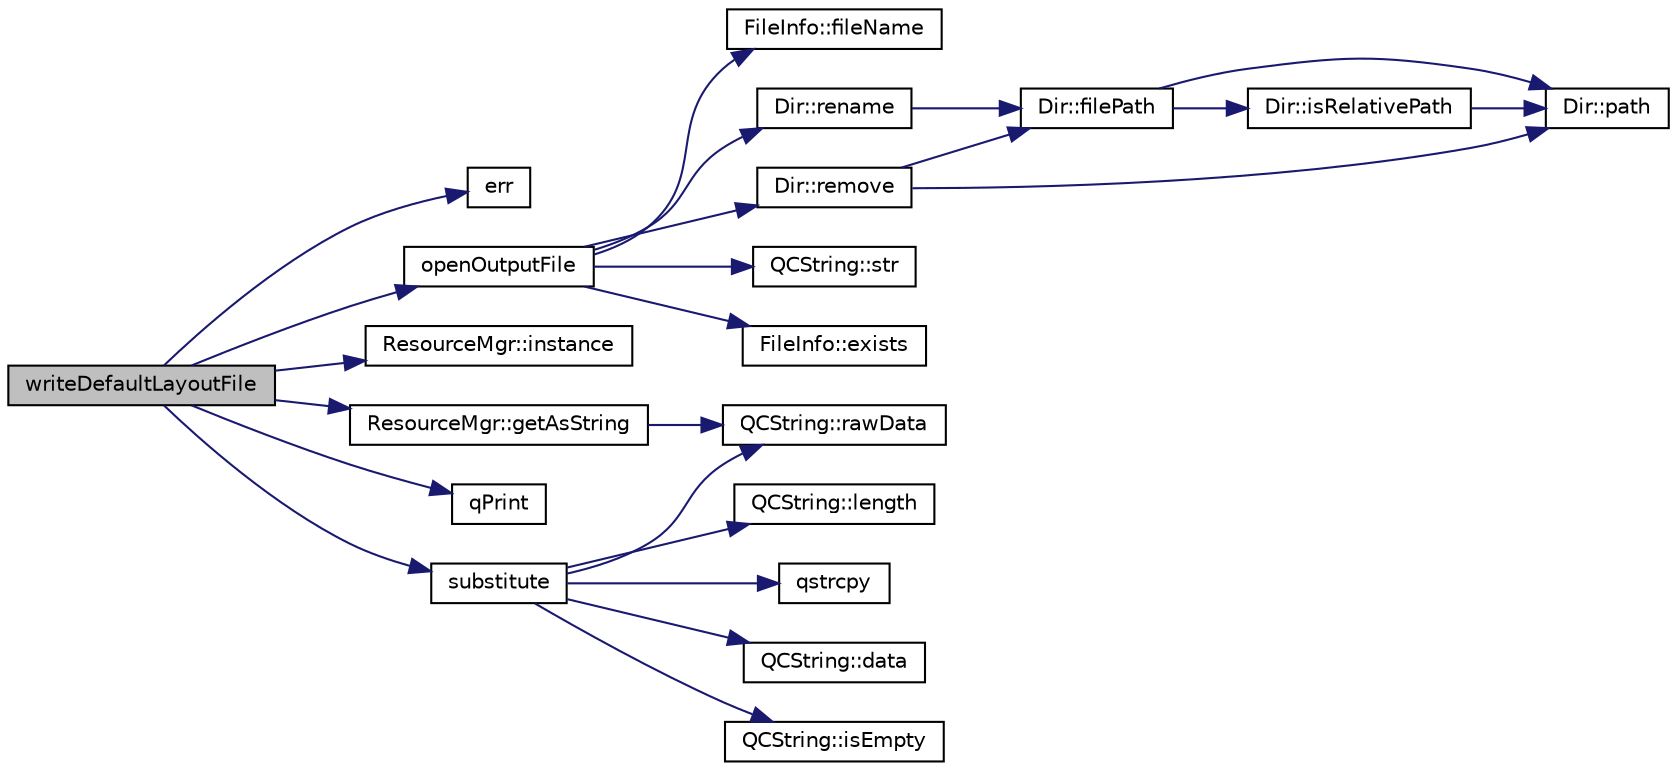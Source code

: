 digraph "writeDefaultLayoutFile"
{
 // LATEX_PDF_SIZE
  edge [fontname="Helvetica",fontsize="10",labelfontname="Helvetica",labelfontsize="10"];
  node [fontname="Helvetica",fontsize="10",shape=record];
  rankdir="LR";
  Node1 [label="writeDefaultLayoutFile",height=0.2,width=0.4,color="black", fillcolor="grey75", style="filled", fontcolor="black",tooltip=" "];
  Node1 -> Node2 [color="midnightblue",fontsize="10",style="solid",fontname="Helvetica"];
  Node2 [label="err",height=0.2,width=0.4,color="black", fillcolor="white", style="filled",URL="$message_8cpp.html#aede5746344fdce99647541101eaa7f06",tooltip=" "];
  Node1 -> Node3 [color="midnightblue",fontsize="10",style="solid",fontname="Helvetica"];
  Node3 [label="ResourceMgr::getAsString",height=0.2,width=0.4,color="black", fillcolor="white", style="filled",URL="$classResourceMgr.html#aa60ef164e79a11cfa31de29221db11aa",tooltip=" "];
  Node3 -> Node4 [color="midnightblue",fontsize="10",style="solid",fontname="Helvetica"];
  Node4 [label="QCString::rawData",height=0.2,width=0.4,color="black", fillcolor="white", style="filled",URL="$classQCString.html#a5f5c9dc172d638c8d7b07010d100117a",tooltip=" "];
  Node1 -> Node5 [color="midnightblue",fontsize="10",style="solid",fontname="Helvetica"];
  Node5 [label="ResourceMgr::instance",height=0.2,width=0.4,color="black", fillcolor="white", style="filled",URL="$classResourceMgr.html#a02fb3176893696eaf659d680c8b08064",tooltip=" "];
  Node1 -> Node6 [color="midnightblue",fontsize="10",style="solid",fontname="Helvetica"];
  Node6 [label="openOutputFile",height=0.2,width=0.4,color="black", fillcolor="white", style="filled",URL="$util_8cpp.html#a5c6662051d765cb0a355382ab05c14a1",tooltip=" "];
  Node6 -> Node7 [color="midnightblue",fontsize="10",style="solid",fontname="Helvetica"];
  Node7 [label="FileInfo::exists",height=0.2,width=0.4,color="black", fillcolor="white", style="filled",URL="$classFileInfo.html#a47d49db8cb8797153885c4d5b7b0911f",tooltip=" "];
  Node6 -> Node8 [color="midnightblue",fontsize="10",style="solid",fontname="Helvetica"];
  Node8 [label="FileInfo::fileName",height=0.2,width=0.4,color="black", fillcolor="white", style="filled",URL="$classFileInfo.html#a8ae2069796787d27306bb49bd70e3e3a",tooltip=" "];
  Node6 -> Node9 [color="midnightblue",fontsize="10",style="solid",fontname="Helvetica"];
  Node9 [label="Dir::remove",height=0.2,width=0.4,color="black", fillcolor="white", style="filled",URL="$classDir.html#a5a64060f8e1731e8f00da7e8f7051e4b",tooltip=" "];
  Node9 -> Node10 [color="midnightblue",fontsize="10",style="solid",fontname="Helvetica"];
  Node10 [label="Dir::filePath",height=0.2,width=0.4,color="black", fillcolor="white", style="filled",URL="$classDir.html#a9648972511650311756008587b2ef819",tooltip=" "];
  Node10 -> Node11 [color="midnightblue",fontsize="10",style="solid",fontname="Helvetica"];
  Node11 [label="Dir::isRelativePath",height=0.2,width=0.4,color="black", fillcolor="white", style="filled",URL="$classDir.html#a30fb0271610a8148e2c5b31ec2e4299d",tooltip=" "];
  Node11 -> Node12 [color="midnightblue",fontsize="10",style="solid",fontname="Helvetica"];
  Node12 [label="Dir::path",height=0.2,width=0.4,color="black", fillcolor="white", style="filled",URL="$classDir.html#ac277cdc273640905e941d9e6262bc594",tooltip=" "];
  Node10 -> Node12 [color="midnightblue",fontsize="10",style="solid",fontname="Helvetica"];
  Node9 -> Node12 [color="midnightblue",fontsize="10",style="solid",fontname="Helvetica"];
  Node6 -> Node13 [color="midnightblue",fontsize="10",style="solid",fontname="Helvetica"];
  Node13 [label="Dir::rename",height=0.2,width=0.4,color="black", fillcolor="white", style="filled",URL="$classDir.html#ab14881c67dae32902aa709517177e5ce",tooltip=" "];
  Node13 -> Node10 [color="midnightblue",fontsize="10",style="solid",fontname="Helvetica"];
  Node6 -> Node14 [color="midnightblue",fontsize="10",style="solid",fontname="Helvetica"];
  Node14 [label="QCString::str",height=0.2,width=0.4,color="black", fillcolor="white", style="filled",URL="$classQCString.html#a9824b07232eea418ab3b3e7dc3178eec",tooltip=" "];
  Node1 -> Node15 [color="midnightblue",fontsize="10",style="solid",fontname="Helvetica"];
  Node15 [label="qPrint",height=0.2,width=0.4,color="black", fillcolor="white", style="filled",URL="$qcstring_8h.html#a9851ebb5ae2f65b4d2b1d08421edbfd2",tooltip=" "];
  Node1 -> Node16 [color="midnightblue",fontsize="10",style="solid",fontname="Helvetica"];
  Node16 [label="substitute",height=0.2,width=0.4,color="black", fillcolor="white", style="filled",URL="$qcstring_8cpp.html#a99187f0723aa35b7f06be3a5506b1285",tooltip="substitute all occurrences of src in s by dst"];
  Node16 -> Node17 [color="midnightblue",fontsize="10",style="solid",fontname="Helvetica"];
  Node17 [label="QCString::data",height=0.2,width=0.4,color="black", fillcolor="white", style="filled",URL="$classQCString.html#ac3aa3ac1a1c36d3305eba22a2eb0d098",tooltip=" "];
  Node16 -> Node18 [color="midnightblue",fontsize="10",style="solid",fontname="Helvetica"];
  Node18 [label="QCString::isEmpty",height=0.2,width=0.4,color="black", fillcolor="white", style="filled",URL="$classQCString.html#a621c4090d69ad7d05ef8e5234376c3d8",tooltip=" "];
  Node16 -> Node19 [color="midnightblue",fontsize="10",style="solid",fontname="Helvetica"];
  Node19 [label="QCString::length",height=0.2,width=0.4,color="black", fillcolor="white", style="filled",URL="$classQCString.html#ac52596733e9110b778019946d73fb268",tooltip=" "];
  Node16 -> Node20 [color="midnightblue",fontsize="10",style="solid",fontname="Helvetica"];
  Node20 [label="qstrcpy",height=0.2,width=0.4,color="black", fillcolor="white", style="filled",URL="$qcstring_8h.html#ac32a77e081e980d3a32c45578b7be389",tooltip=" "];
  Node16 -> Node4 [color="midnightblue",fontsize="10",style="solid",fontname="Helvetica"];
}
